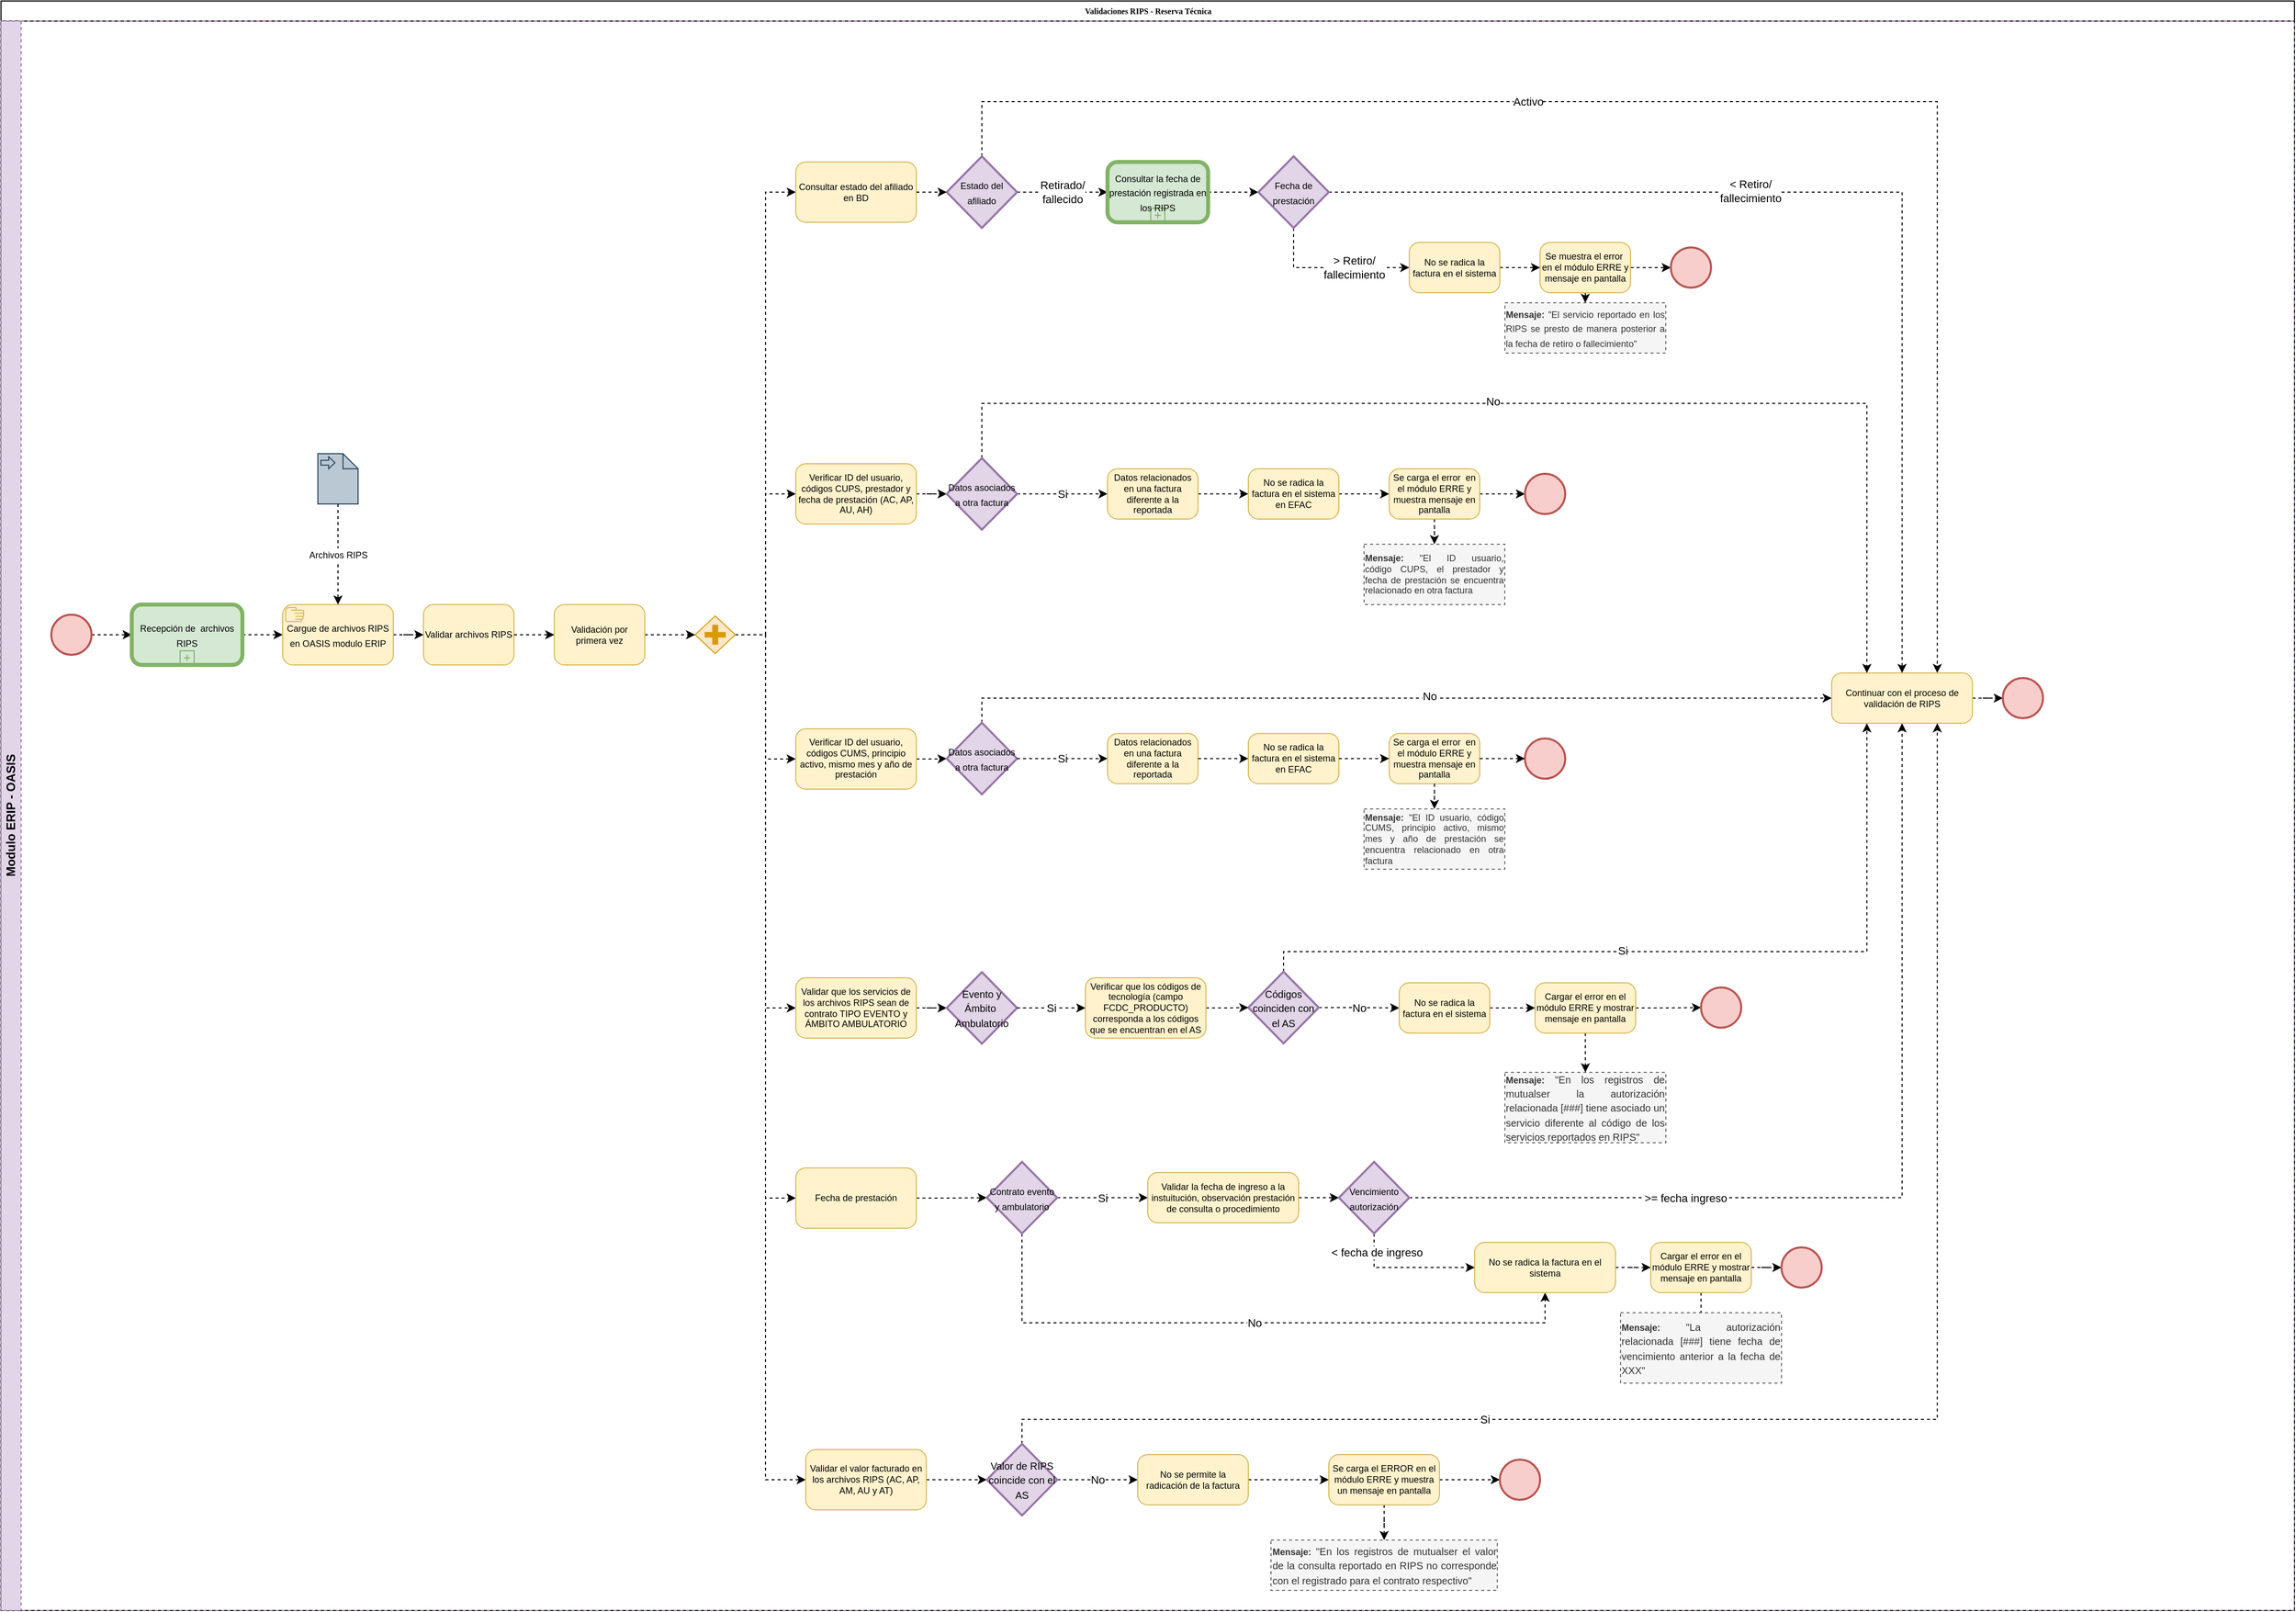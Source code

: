 <mxfile version="21.2.1" type="github">
  <diagram name="Page-1" id="c7488fd3-1785-93aa-aadb-54a6760d102a">
    <mxGraphModel dx="1434" dy="764" grid="1" gridSize="10" guides="1" tooltips="1" connect="1" arrows="1" fold="1" page="1" pageScale="1" pageWidth="2336" pageHeight="1654" background="none" math="0" shadow="0">
      <root>
        <mxCell id="0" />
        <mxCell id="1" parent="0" />
        <mxCell id="2b4e8129b02d487f-1" value="Validaciones RIPS - Reserva Técnica" style="swimlane;html=1;childLayout=stackLayout;horizontal=1;startSize=20;horizontalStack=0;rounded=0;shadow=0;labelBackgroundColor=none;strokeWidth=1;fontFamily=Verdana;fontSize=8;align=center;" parent="1" vertex="1">
          <mxGeometry x="30" y="40" width="2280" height="1600" as="geometry" />
        </mxCell>
        <mxCell id="2b4e8129b02d487f-2" value="Modulo ERIP - OASIS" style="swimlane;html=1;startSize=20;horizontal=0;dashed=1;fillColor=#e1d5e7;strokeColor=#9673a6;" parent="2b4e8129b02d487f-1" vertex="1">
          <mxGeometry y="20" width="2280" height="1580" as="geometry" />
        </mxCell>
        <mxCell id="vUZzg_QwLZEA6atEJ-6O-3" style="edgeStyle=orthogonalEdgeStyle;rounded=0;orthogonalLoop=1;jettySize=auto;html=1;dashed=1;entryX=0;entryY=0.5;entryDx=0;entryDy=0;entryPerimeter=0;" parent="2b4e8129b02d487f-2" source="vUZzg_QwLZEA6atEJ-6O-2" target="q4aeZ8HjHM6SwuqYir7_-1" edge="1">
          <mxGeometry relative="1" as="geometry">
            <mxPoint x="140" y="610" as="targetPoint" />
          </mxGeometry>
        </mxCell>
        <mxCell id="vUZzg_QwLZEA6atEJ-6O-2" value="" style="strokeWidth=2;html=1;shape=mxgraph.flowchart.start_2;whiteSpace=wrap;fillColor=#f8cecc;strokeColor=#b85450;" parent="2b4e8129b02d487f-2" vertex="1">
          <mxGeometry x="50" y="590" width="40" height="40" as="geometry" />
        </mxCell>
        <mxCell id="q4aeZ8HjHM6SwuqYir7_-8" style="edgeStyle=orthogonalEdgeStyle;rounded=0;orthogonalLoop=1;jettySize=auto;html=1;dashed=1;" parent="2b4e8129b02d487f-2" source="q4aeZ8HjHM6SwuqYir7_-1" target="q4aeZ8HjHM6SwuqYir7_-11" edge="1">
          <mxGeometry relative="1" as="geometry">
            <mxPoint x="280" y="610" as="targetPoint" />
          </mxGeometry>
        </mxCell>
        <UserObject label="&lt;font style=&quot;font-size: 9px;&quot;&gt;Recepción de&amp;nbsp; archivos RIPS&lt;/font&gt;" link="https://app.diagrams.net/#Hkevinjporto%2FDiagramas-de-procesos%2Fmain%2FDiagrama_recepci%C3%B3n_RIPS" id="q4aeZ8HjHM6SwuqYir7_-1">
          <mxCell style="points=[[0.25,0,0],[0.5,0,0],[0.75,0,0],[1,0.25,0],[1,0.5,0],[1,0.75,0],[0.75,1,0],[0.5,1,0],[0.25,1,0],[0,0.75,0],[0,0.5,0],[0,0.25,0]];shape=mxgraph.bpmn.task;whiteSpace=wrap;rectStyle=rounded;size=10;html=1;bpmnShapeType=call;isLoopSub=1;fillColor=#d5e8d4;strokeColor=#82b366;" parent="2b4e8129b02d487f-2" vertex="1">
            <mxGeometry x="130" y="580" width="110" height="60" as="geometry" />
          </mxCell>
        </UserObject>
        <mxCell id="q4aeZ8HjHM6SwuqYir7_-10" value="Validar archivos RIPS" style="points=[[0.25,0,0],[0.5,0,0],[0.75,0,0],[1,0.25,0],[1,0.5,0],[1,0.75,0],[0.75,1,0],[0.5,1,0],[0.25,1,0],[0,0.75,0],[0,0.5,0],[0,0.25,0]];shape=mxgraph.bpmn.task;whiteSpace=wrap;rectStyle=rounded;size=10;html=1;taskMarker=abstract;fontSize=9;fillColor=#fff2cc;strokeColor=#d6b656;" parent="2b4e8129b02d487f-2" vertex="1">
          <mxGeometry x="420" y="580" width="90" height="60" as="geometry" />
        </mxCell>
        <mxCell id="q4aeZ8HjHM6SwuqYir7_-14" style="edgeStyle=orthogonalEdgeStyle;rounded=0;orthogonalLoop=1;jettySize=auto;html=1;entryX=0;entryY=0.5;entryDx=0;entryDy=0;entryPerimeter=0;dashed=1;" parent="2b4e8129b02d487f-2" source="q4aeZ8HjHM6SwuqYir7_-11" target="q4aeZ8HjHM6SwuqYir7_-10" edge="1">
          <mxGeometry relative="1" as="geometry" />
        </mxCell>
        <mxCell id="q4aeZ8HjHM6SwuqYir7_-11" value="&lt;font style=&quot;font-size: 9px;&quot;&gt;Cargue de archivos RIPS en OASIS modulo ERIP&lt;/font&gt;" style="points=[[0.25,0,0],[0.5,0,0],[0.75,0,0],[1,0.25,0],[1,0.5,0],[1,0.75,0],[0.75,1,0],[0.5,1,0],[0.25,1,0],[0,0.75,0],[0,0.5,0],[0,0.25,0]];shape=mxgraph.bpmn.task;whiteSpace=wrap;rectStyle=rounded;size=10;html=1;container=1;expand=0;collapsible=0;taskMarker=manual;fillColor=#fff2cc;strokeColor=#d6b656;" parent="2b4e8129b02d487f-2" vertex="1">
          <mxGeometry x="280" y="580" width="110" height="60" as="geometry" />
        </mxCell>
        <mxCell id="q4aeZ8HjHM6SwuqYir7_-13" value="&lt;font style=&quot;font-size: 9px;&quot;&gt;Archivos RIPS&lt;/font&gt;" style="edgeStyle=orthogonalEdgeStyle;rounded=0;orthogonalLoop=1;jettySize=auto;html=1;dashed=1;" parent="2b4e8129b02d487f-2" source="q4aeZ8HjHM6SwuqYir7_-12" target="q4aeZ8HjHM6SwuqYir7_-11" edge="1">
          <mxGeometry relative="1" as="geometry" />
        </mxCell>
        <mxCell id="q4aeZ8HjHM6SwuqYir7_-12" value="" style="shape=mxgraph.bpmn.data;labelPosition=center;verticalLabelPosition=bottom;align=center;verticalAlign=top;whiteSpace=wrap;size=15;html=1;bpmnTransferType=input;fontSize=9;fillColor=#bac8d3;strokeColor=#23445d;" parent="2b4e8129b02d487f-2" vertex="1">
          <mxGeometry x="315" y="430" width="40" height="50" as="geometry" />
        </mxCell>
        <mxCell id="q4aeZ8HjHM6SwuqYir7_-17" style="edgeStyle=orthogonalEdgeStyle;rounded=0;orthogonalLoop=1;jettySize=auto;html=1;dashed=1;entryX=0;entryY=0.5;entryDx=0;entryDy=0;entryPerimeter=0;exitX=1;exitY=0.5;exitDx=0;exitDy=0;exitPerimeter=0;" parent="2b4e8129b02d487f-2" source="q4aeZ8HjHM6SwuqYir7_-16" target="q4aeZ8HjHM6SwuqYir7_-18" edge="1">
          <mxGeometry relative="1" as="geometry">
            <mxPoint x="820.11" y="300" as="targetPoint" />
            <mxPoint x="750.003" y="300.1" as="sourcePoint" />
          </mxGeometry>
        </mxCell>
        <mxCell id="q4aeZ8HjHM6SwuqYir7_-37" style="edgeStyle=orthogonalEdgeStyle;rounded=0;orthogonalLoop=1;jettySize=auto;html=1;entryX=0;entryY=0.5;entryDx=0;entryDy=0;entryPerimeter=0;dashed=1;exitX=1;exitY=0.5;exitDx=0;exitDy=0;exitPerimeter=0;" parent="2b4e8129b02d487f-2" source="q4aeZ8HjHM6SwuqYir7_-16" target="q4aeZ8HjHM6SwuqYir7_-36" edge="1">
          <mxGeometry relative="1" as="geometry">
            <mxPoint x="750.003" y="300.1" as="sourcePoint" />
          </mxGeometry>
        </mxCell>
        <mxCell id="q4aeZ8HjHM6SwuqYir7_-39" style="edgeStyle=orthogonalEdgeStyle;rounded=0;orthogonalLoop=1;jettySize=auto;html=1;entryX=0;entryY=0.5;entryDx=0;entryDy=0;entryPerimeter=0;dashed=1;exitX=1;exitY=0.5;exitDx=0;exitDy=0;exitPerimeter=0;" parent="2b4e8129b02d487f-2" source="q4aeZ8HjHM6SwuqYir7_-16" target="q4aeZ8HjHM6SwuqYir7_-38" edge="1">
          <mxGeometry relative="1" as="geometry">
            <mxPoint x="750.003" y="300.1" as="sourcePoint" />
            <Array as="points">
              <mxPoint x="760" y="610" />
              <mxPoint x="760" y="1170" />
            </Array>
          </mxGeometry>
        </mxCell>
        <mxCell id="q4aeZ8HjHM6SwuqYir7_-41" style="edgeStyle=orthogonalEdgeStyle;rounded=0;orthogonalLoop=1;jettySize=auto;html=1;entryX=0;entryY=0.5;entryDx=0;entryDy=0;entryPerimeter=0;dashed=1;exitX=1;exitY=0.5;exitDx=0;exitDy=0;exitPerimeter=0;" parent="2b4e8129b02d487f-2" source="q4aeZ8HjHM6SwuqYir7_-16" target="q4aeZ8HjHM6SwuqYir7_-40" edge="1">
          <mxGeometry relative="1" as="geometry">
            <mxPoint x="750.003" y="300.1" as="sourcePoint" />
          </mxGeometry>
        </mxCell>
        <mxCell id="0h3Z5OLf3pgDf_X1rs7T-4" style="edgeStyle=orthogonalEdgeStyle;rounded=0;orthogonalLoop=1;jettySize=auto;html=1;entryX=0;entryY=0.5;entryDx=0;entryDy=0;entryPerimeter=0;dashed=1;" parent="2b4e8129b02d487f-2" source="q4aeZ8HjHM6SwuqYir7_-16" target="0h3Z5OLf3pgDf_X1rs7T-3" edge="1">
          <mxGeometry relative="1" as="geometry">
            <Array as="points">
              <mxPoint x="760" y="610" />
              <mxPoint x="760" y="1450" />
            </Array>
          </mxGeometry>
        </mxCell>
        <mxCell id="FH4czwfDK9NghrXHaHDE-2" style="edgeStyle=orthogonalEdgeStyle;rounded=0;orthogonalLoop=1;jettySize=auto;html=1;entryX=0;entryY=0.5;entryDx=0;entryDy=0;entryPerimeter=0;dashed=1;" edge="1" parent="2b4e8129b02d487f-2" source="q4aeZ8HjHM6SwuqYir7_-16" target="FH4czwfDK9NghrXHaHDE-1">
          <mxGeometry relative="1" as="geometry" />
        </mxCell>
        <mxCell id="q4aeZ8HjHM6SwuqYir7_-16" value="" style="points=[[0.25,0.25,0],[0.5,0,0],[0.75,0.25,0],[1,0.5,0],[0.75,0.75,0],[0.5,1,0],[0.25,0.75,0],[0,0.5,0]];shape=mxgraph.bpmn.gateway2;html=1;verticalLabelPosition=bottom;labelBackgroundColor=#ffffff;verticalAlign=top;align=center;perimeter=rhombusPerimeter;outlineConnect=0;outline=none;symbol=none;gwType=parallel;fillColor=#ffe6cc;strokeColor=#d79b00;" parent="2b4e8129b02d487f-2" vertex="1">
          <mxGeometry x="690" y="591.25" width="40" height="37.5" as="geometry" />
        </mxCell>
        <mxCell id="q4aeZ8HjHM6SwuqYir7_-15" style="edgeStyle=orthogonalEdgeStyle;rounded=0;orthogonalLoop=1;jettySize=auto;html=1;dashed=1;entryX=0;entryY=0.5;entryDx=0;entryDy=0;entryPerimeter=0;" parent="2b4e8129b02d487f-2" source="q4aeZ8HjHM6SwuqYir7_-10" target="q4aeZ8HjHM6SwuqYir7_-64" edge="1">
          <mxGeometry relative="1" as="geometry">
            <mxPoint x="560" y="610" as="targetPoint" />
            <Array as="points" />
          </mxGeometry>
        </mxCell>
        <mxCell id="q4aeZ8HjHM6SwuqYir7_-67" style="edgeStyle=orthogonalEdgeStyle;rounded=0;orthogonalLoop=1;jettySize=auto;html=1;dashed=1;entryX=0;entryY=0.5;entryDx=0;entryDy=0;entryPerimeter=0;" parent="2b4e8129b02d487f-2" source="q4aeZ8HjHM6SwuqYir7_-18" target="q4aeZ8HjHM6SwuqYir7_-69" edge="1">
          <mxGeometry relative="1" as="geometry">
            <mxPoint x="940" y="440" as="targetPoint" />
            <Array as="points" />
          </mxGeometry>
        </mxCell>
        <mxCell id="q4aeZ8HjHM6SwuqYir7_-18" value="Verificar ID del usuario, códigos CUPS, prestador y fecha de prestación (AC, AP, AU, AH)" style="points=[[0.25,0,0],[0.5,0,0],[0.75,0,0],[1,0.25,0],[1,0.5,0],[1,0.75,0],[0.75,1,0],[0.5,1,0],[0.25,1,0],[0,0.75,0],[0,0.5,0],[0,0.25,0]];shape=mxgraph.bpmn.task;whiteSpace=wrap;rectStyle=rounded;size=10;html=1;taskMarker=abstract;fontSize=9;fillColor=#fff2cc;strokeColor=#d6b656;" parent="2b4e8129b02d487f-2" vertex="1">
          <mxGeometry x="790.11" y="440" width="119.89" height="60" as="geometry" />
        </mxCell>
        <mxCell id="q4aeZ8HjHM6SwuqYir7_-36" value="Consultar estado del afiliado en BD" style="points=[[0.25,0,0],[0.5,0,0],[0.75,0,0],[1,0.25,0],[1,0.5,0],[1,0.75,0],[0.75,1,0],[0.5,1,0],[0.25,1,0],[0,0.75,0],[0,0.5,0],[0,0.25,0]];shape=mxgraph.bpmn.task;whiteSpace=wrap;rectStyle=rounded;size=10;html=1;taskMarker=abstract;fontSize=9;fillColor=#fff2cc;strokeColor=#d6b656;" parent="2b4e8129b02d487f-2" vertex="1">
          <mxGeometry x="790.11" y="140" width="119.89" height="60" as="geometry" />
        </mxCell>
        <mxCell id="96rb111MpXqOaE1i3Asx-75" style="edgeStyle=orthogonalEdgeStyle;rounded=0;orthogonalLoop=1;jettySize=auto;html=1;entryX=0;entryY=0.5;entryDx=0;entryDy=0;entryPerimeter=0;dashed=1;" parent="2b4e8129b02d487f-2" source="q4aeZ8HjHM6SwuqYir7_-38" target="96rb111MpXqOaE1i3Asx-74" edge="1">
          <mxGeometry relative="1" as="geometry" />
        </mxCell>
        <mxCell id="q4aeZ8HjHM6SwuqYir7_-38" value="Fecha de prestación" style="points=[[0.25,0,0],[0.5,0,0],[0.75,0,0],[1,0.25,0],[1,0.5,0],[1,0.75,0],[0.75,1,0],[0.5,1,0],[0.25,1,0],[0,0.75,0],[0,0.5,0],[0,0.25,0]];shape=mxgraph.bpmn.task;whiteSpace=wrap;rectStyle=rounded;size=10;html=1;taskMarker=abstract;fontSize=9;fillColor=#fff2cc;strokeColor=#d6b656;" parent="2b4e8129b02d487f-2" vertex="1">
          <mxGeometry x="790.11" y="1140" width="119.89" height="60" as="geometry" />
        </mxCell>
        <mxCell id="q4aeZ8HjHM6SwuqYir7_-98" style="edgeStyle=orthogonalEdgeStyle;rounded=0;orthogonalLoop=1;jettySize=auto;html=1;entryX=0;entryY=0.5;entryDx=0;entryDy=0;entryPerimeter=0;dashed=1;" parent="2b4e8129b02d487f-2" source="q4aeZ8HjHM6SwuqYir7_-40" target="q4aeZ8HjHM6SwuqYir7_-95" edge="1">
          <mxGeometry relative="1" as="geometry" />
        </mxCell>
        <mxCell id="q4aeZ8HjHM6SwuqYir7_-40" value="Validar que los servicios de los archivos RIPS sean de contrato TIPO EVENTO y ÁMBITO AMBULATORIO" style="points=[[0.25,0,0],[0.5,0,0],[0.75,0,0],[1,0.25,0],[1,0.5,0],[1,0.75,0],[0.75,1,0],[0.5,1,0],[0.25,1,0],[0,0.75,0],[0,0.5,0],[0,0.25,0]];shape=mxgraph.bpmn.task;whiteSpace=wrap;rectStyle=rounded;size=10;html=1;taskMarker=abstract;fontSize=9;fillColor=#fff2cc;strokeColor=#d6b656;" parent="2b4e8129b02d487f-2" vertex="1">
          <mxGeometry x="790.11" y="951" width="119.89" height="60" as="geometry" />
        </mxCell>
        <mxCell id="q4aeZ8HjHM6SwuqYir7_-44" value="Retirado/&lt;br&gt;fallecido" style="edgeStyle=orthogonalEdgeStyle;rounded=0;orthogonalLoop=1;jettySize=auto;html=1;entryX=0;entryY=0.5;entryDx=0;entryDy=0;entryPerimeter=0;dashed=1;" parent="2b4e8129b02d487f-2" source="q4aeZ8HjHM6SwuqYir7_-43" target="96rb111MpXqOaE1i3Asx-1" edge="1">
          <mxGeometry relative="1" as="geometry">
            <mxPoint x="1100" y="170" as="targetPoint" />
          </mxGeometry>
        </mxCell>
        <mxCell id="q4aeZ8HjHM6SwuqYir7_-45" value="Activo" style="edgeStyle=orthogonalEdgeStyle;rounded=0;orthogonalLoop=1;jettySize=auto;html=1;dashed=1;entryX=0.75;entryY=0;entryDx=0;entryDy=0;entryPerimeter=0;" parent="2b4e8129b02d487f-2" source="q4aeZ8HjHM6SwuqYir7_-43" target="q4aeZ8HjHM6SwuqYir7_-47" edge="1">
          <mxGeometry x="-0.24" relative="1" as="geometry">
            <mxPoint x="1790" y="75" as="targetPoint" />
            <Array as="points">
              <mxPoint x="975" y="80" />
              <mxPoint x="1925" y="80" />
            </Array>
            <mxPoint as="offset" />
          </mxGeometry>
        </mxCell>
        <mxCell id="q4aeZ8HjHM6SwuqYir7_-43" value="&lt;font style=&quot;font-size: 9px;&quot;&gt;Estado del afiliado&lt;/font&gt;" style="strokeWidth=2;html=1;shape=mxgraph.flowchart.decision;whiteSpace=wrap;fillColor=#e1d5e7;strokeColor=#9673a6;" parent="2b4e8129b02d487f-2" vertex="1">
          <mxGeometry x="940.11" y="134.38" width="70" height="71.25" as="geometry" />
        </mxCell>
        <mxCell id="q4aeZ8HjHM6SwuqYir7_-42" style="edgeStyle=orthogonalEdgeStyle;rounded=0;orthogonalLoop=1;jettySize=auto;html=1;dashed=1;" parent="2b4e8129b02d487f-2" source="q4aeZ8HjHM6SwuqYir7_-36" target="q4aeZ8HjHM6SwuqYir7_-43" edge="1">
          <mxGeometry relative="1" as="geometry">
            <mxPoint x="940.11" y="170" as="targetPoint" />
          </mxGeometry>
        </mxCell>
        <mxCell id="q4aeZ8HjHM6SwuqYir7_-51" style="edgeStyle=orthogonalEdgeStyle;rounded=0;orthogonalLoop=1;jettySize=auto;html=1;dashed=1;entryX=0;entryY=0.5;entryDx=0;entryDy=0;entryPerimeter=0;exitX=1;exitY=0.5;exitDx=0;exitDy=0;exitPerimeter=0;" parent="2b4e8129b02d487f-2" source="96rb111MpXqOaE1i3Asx-1" target="q4aeZ8HjHM6SwuqYir7_-52" edge="1">
          <mxGeometry relative="1" as="geometry">
            <mxPoint x="1300.11" y="170.01" as="targetPoint" />
            <mxPoint x="1190" y="170.005" as="sourcePoint" />
          </mxGeometry>
        </mxCell>
        <mxCell id="q4aeZ8HjHM6SwuqYir7_-75" style="edgeStyle=orthogonalEdgeStyle;rounded=0;orthogonalLoop=1;jettySize=auto;html=1;dashed=1;entryX=0;entryY=0.5;entryDx=0;entryDy=0;entryPerimeter=0;" parent="2b4e8129b02d487f-2" source="q4aeZ8HjHM6SwuqYir7_-47" target="q4aeZ8HjHM6SwuqYir7_-76" edge="1">
          <mxGeometry relative="1" as="geometry">
            <mxPoint x="2180" y="659" as="targetPoint" />
          </mxGeometry>
        </mxCell>
        <mxCell id="q4aeZ8HjHM6SwuqYir7_-47" value="Continuar con el proceso de validación de RIPS" style="points=[[0.25,0,0],[0.5,0,0],[0.75,0,0],[1,0.25,0],[1,0.5,0],[1,0.75,0],[0.75,1,0],[0.5,1,0],[0.25,1,0],[0,0.75,0],[0,0.5,0],[0,0.25,0]];shape=mxgraph.bpmn.task;whiteSpace=wrap;rectStyle=rounded;size=10;html=1;taskMarker=abstract;fontSize=9;fillColor=#fff2cc;strokeColor=#d6b656;" parent="2b4e8129b02d487f-2" vertex="1">
          <mxGeometry x="1819.89" y="648" width="140" height="50" as="geometry" />
        </mxCell>
        <mxCell id="q4aeZ8HjHM6SwuqYir7_-53" style="edgeStyle=orthogonalEdgeStyle;rounded=0;orthogonalLoop=1;jettySize=auto;html=1;dashed=1;" parent="2b4e8129b02d487f-2" source="q4aeZ8HjHM6SwuqYir7_-52" target="q4aeZ8HjHM6SwuqYir7_-47" edge="1">
          <mxGeometry relative="1" as="geometry">
            <mxPoint x="2050" y="170" as="targetPoint" />
          </mxGeometry>
        </mxCell>
        <mxCell id="q4aeZ8HjHM6SwuqYir7_-55" value="&amp;lt; Retiro/&lt;br&gt;fallecimiento" style="edgeLabel;html=1;align=center;verticalAlign=middle;resizable=0;points=[];" parent="q4aeZ8HjHM6SwuqYir7_-53" vertex="1" connectable="0">
          <mxGeometry x="-0.201" y="1" relative="1" as="geometry">
            <mxPoint as="offset" />
          </mxGeometry>
        </mxCell>
        <mxCell id="q4aeZ8HjHM6SwuqYir7_-56" style="edgeStyle=orthogonalEdgeStyle;rounded=0;orthogonalLoop=1;jettySize=auto;html=1;dashed=1;entryX=0;entryY=0.5;entryDx=0;entryDy=0;entryPerimeter=0;exitX=0.5;exitY=1;exitDx=0;exitDy=0;exitPerimeter=0;" parent="2b4e8129b02d487f-2" source="q4aeZ8HjHM6SwuqYir7_-52" target="q4aeZ8HjHM6SwuqYir7_-57" edge="1">
          <mxGeometry relative="1" as="geometry">
            <mxPoint x="1560.11" y="300" as="targetPoint" />
            <Array as="points">
              <mxPoint x="1285" y="245" />
            </Array>
          </mxGeometry>
        </mxCell>
        <mxCell id="q4aeZ8HjHM6SwuqYir7_-63" value="&amp;gt; Retiro/&lt;br&gt;fallecimiento" style="edgeLabel;html=1;align=center;verticalAlign=middle;resizable=0;points=[];" parent="q4aeZ8HjHM6SwuqYir7_-56" vertex="1" connectable="0">
          <mxGeometry x="-0.375" y="-4" relative="1" as="geometry">
            <mxPoint x="51" y="-4" as="offset" />
          </mxGeometry>
        </mxCell>
        <mxCell id="q4aeZ8HjHM6SwuqYir7_-52" value="&lt;font style=&quot;font-size: 9px;&quot;&gt;Fecha de prestación&lt;/font&gt;" style="strokeWidth=2;html=1;shape=mxgraph.flowchart.decision;whiteSpace=wrap;fillColor=#e1d5e7;strokeColor=#9673a6;" parent="2b4e8129b02d487f-2" vertex="1">
          <mxGeometry x="1250" y="134.38" width="70" height="71.25" as="geometry" />
        </mxCell>
        <mxCell id="q4aeZ8HjHM6SwuqYir7_-58" style="edgeStyle=orthogonalEdgeStyle;rounded=0;orthogonalLoop=1;jettySize=auto;html=1;dashed=1;entryX=0;entryY=0.5;entryDx=0;entryDy=0;entryPerimeter=0;" parent="2b4e8129b02d487f-2" source="q4aeZ8HjHM6SwuqYir7_-57" target="q4aeZ8HjHM6SwuqYir7_-59" edge="1">
          <mxGeometry relative="1" as="geometry">
            <mxPoint x="1660.11" y="245" as="targetPoint" />
          </mxGeometry>
        </mxCell>
        <mxCell id="q4aeZ8HjHM6SwuqYir7_-57" value="No se radica la factura en el sistema" style="points=[[0.25,0,0],[0.5,0,0],[0.75,0,0],[1,0.25,0],[1,0.5,0],[1,0.75,0],[0.75,1,0],[0.5,1,0],[0.25,1,0],[0,0.75,0],[0,0.5,0],[0,0.25,0]];shape=mxgraph.bpmn.task;whiteSpace=wrap;rectStyle=rounded;size=10;html=1;taskMarker=abstract;fontSize=9;fillColor=#fff2cc;strokeColor=#d6b656;" parent="2b4e8129b02d487f-2" vertex="1">
          <mxGeometry x="1400" y="220" width="90" height="50" as="geometry" />
        </mxCell>
        <mxCell id="q4aeZ8HjHM6SwuqYir7_-61" style="edgeStyle=orthogonalEdgeStyle;rounded=0;orthogonalLoop=1;jettySize=auto;html=1;dashed=1;entryX=0.5;entryY=0;entryDx=0;entryDy=0;" parent="2b4e8129b02d487f-2" source="q4aeZ8HjHM6SwuqYir7_-59" target="q4aeZ8HjHM6SwuqYir7_-62" edge="1">
          <mxGeometry relative="1" as="geometry">
            <mxPoint x="1800.11" y="245" as="targetPoint" />
          </mxGeometry>
        </mxCell>
        <mxCell id="96rb111MpXqOaE1i3Asx-187" style="edgeStyle=orthogonalEdgeStyle;rounded=0;orthogonalLoop=1;jettySize=auto;html=1;entryX=0;entryY=0.5;entryDx=0;entryDy=0;entryPerimeter=0;dashed=1;" parent="2b4e8129b02d487f-2" source="q4aeZ8HjHM6SwuqYir7_-59" target="96rb111MpXqOaE1i3Asx-188" edge="1">
          <mxGeometry relative="1" as="geometry">
            <mxPoint x="1670" y="245" as="targetPoint" />
          </mxGeometry>
        </mxCell>
        <mxCell id="q4aeZ8HjHM6SwuqYir7_-59" value="Se muestra el error&amp;nbsp; en el módulo ERRE y mensaje en pantalla" style="points=[[0.25,0,0],[0.5,0,0],[0.75,0,0],[1,0.25,0],[1,0.5,0],[1,0.75,0],[0.75,1,0],[0.5,1,0],[0.25,1,0],[0,0.75,0],[0,0.5,0],[0,0.25,0]];shape=mxgraph.bpmn.task;whiteSpace=wrap;rectStyle=rounded;size=10;html=1;taskMarker=abstract;fontSize=9;fillColor=#fff2cc;strokeColor=#d6b656;" parent="2b4e8129b02d487f-2" vertex="1">
          <mxGeometry x="1530" y="220" width="90" height="50" as="geometry" />
        </mxCell>
        <mxCell id="q4aeZ8HjHM6SwuqYir7_-62" value="&lt;div style=&quot;text-align: justify;&quot;&gt;&lt;b style=&quot;font-size: 9px; background-color: initial;&quot;&gt;Mensaje:&lt;/b&gt;&lt;span style=&quot;font-size: 9px; background-color: initial;&quot;&gt; &quot;El servicio reportado en los RIPS se presto de manera posterior a la fecha de retiro o fallecimiento&quot;&lt;/span&gt;&lt;/div&gt;" style="text;html=1;strokeColor=#666666;fillColor=#f5f5f5;align=center;verticalAlign=middle;whiteSpace=wrap;rounded=0;dashed=1;fontColor=#333333;" parent="2b4e8129b02d487f-2" vertex="1">
          <mxGeometry x="1495.05" y="280" width="159.89" height="50" as="geometry" />
        </mxCell>
        <mxCell id="q4aeZ8HjHM6SwuqYir7_-66" style="edgeStyle=orthogonalEdgeStyle;rounded=0;orthogonalLoop=1;jettySize=auto;html=1;entryX=0;entryY=0.5;entryDx=0;entryDy=0;entryPerimeter=0;dashed=1;" parent="2b4e8129b02d487f-2" source="q4aeZ8HjHM6SwuqYir7_-64" target="q4aeZ8HjHM6SwuqYir7_-16" edge="1">
          <mxGeometry relative="1" as="geometry" />
        </mxCell>
        <mxCell id="q4aeZ8HjHM6SwuqYir7_-64" value="Validación por primera vez" style="points=[[0.25,0,0],[0.5,0,0],[0.75,0,0],[1,0.25,0],[1,0.5,0],[1,0.75,0],[0.75,1,0],[0.5,1,0],[0.25,1,0],[0,0.75,0],[0,0.5,0],[0,0.25,0]];shape=mxgraph.bpmn.task;whiteSpace=wrap;rectStyle=rounded;size=10;html=1;taskMarker=abstract;fontSize=9;fillColor=#fff2cc;strokeColor=#d6b656;" parent="2b4e8129b02d487f-2" vertex="1">
          <mxGeometry x="550" y="580" width="90" height="60" as="geometry" />
        </mxCell>
        <mxCell id="q4aeZ8HjHM6SwuqYir7_-70" style="edgeStyle=orthogonalEdgeStyle;rounded=0;orthogonalLoop=1;jettySize=auto;html=1;entryX=0.25;entryY=0;entryDx=0;entryDy=0;entryPerimeter=0;dashed=1;" parent="2b4e8129b02d487f-2" source="q4aeZ8HjHM6SwuqYir7_-69" target="q4aeZ8HjHM6SwuqYir7_-47" edge="1">
          <mxGeometry relative="1" as="geometry">
            <mxPoint x="1115.16" y="340" as="targetPoint" />
            <Array as="points">
              <mxPoint x="975" y="380" />
              <mxPoint x="1855" y="380" />
            </Array>
          </mxGeometry>
        </mxCell>
        <mxCell id="q4aeZ8HjHM6SwuqYir7_-78" value="No" style="edgeLabel;html=1;align=center;verticalAlign=middle;resizable=0;points=[];" parent="q4aeZ8HjHM6SwuqYir7_-70" vertex="1" connectable="0">
          <mxGeometry x="-0.065" y="2" relative="1" as="geometry">
            <mxPoint as="offset" />
          </mxGeometry>
        </mxCell>
        <mxCell id="q4aeZ8HjHM6SwuqYir7_-79" value="Si" style="edgeStyle=orthogonalEdgeStyle;rounded=0;orthogonalLoop=1;jettySize=auto;html=1;dashed=1;entryX=0;entryY=0.5;entryDx=0;entryDy=0;entryPerimeter=0;" parent="2b4e8129b02d487f-2" source="q4aeZ8HjHM6SwuqYir7_-69" target="q4aeZ8HjHM6SwuqYir7_-80" edge="1">
          <mxGeometry relative="1" as="geometry">
            <mxPoint x="1100" y="469.995" as="targetPoint" />
          </mxGeometry>
        </mxCell>
        <mxCell id="q4aeZ8HjHM6SwuqYir7_-69" value="&lt;font style=&quot;font-size: 9px;&quot;&gt;Datos asociados a otra factura&lt;/font&gt;" style="strokeWidth=2;html=1;shape=mxgraph.flowchart.decision;whiteSpace=wrap;fillColor=#e1d5e7;strokeColor=#9673a6;" parent="2b4e8129b02d487f-2" vertex="1">
          <mxGeometry x="940.11" y="434.37" width="70" height="71.25" as="geometry" />
        </mxCell>
        <mxCell id="q4aeZ8HjHM6SwuqYir7_-76" value="" style="strokeWidth=2;html=1;shape=mxgraph.flowchart.start_2;whiteSpace=wrap;fillColor=#f8cecc;strokeColor=#b85450;" parent="2b4e8129b02d487f-2" vertex="1">
          <mxGeometry x="1990" y="653" width="40" height="40" as="geometry" />
        </mxCell>
        <mxCell id="q4aeZ8HjHM6SwuqYir7_-81" style="edgeStyle=orthogonalEdgeStyle;rounded=0;orthogonalLoop=1;jettySize=auto;html=1;dashed=1;entryX=0;entryY=0.5;entryDx=0;entryDy=0;entryPerimeter=0;" parent="2b4e8129b02d487f-2" source="q4aeZ8HjHM6SwuqYir7_-80" target="q4aeZ8HjHM6SwuqYir7_-82" edge="1">
          <mxGeometry relative="1" as="geometry">
            <mxPoint x="1250" y="469.99" as="targetPoint" />
          </mxGeometry>
        </mxCell>
        <mxCell id="q4aeZ8HjHM6SwuqYir7_-80" value="Datos relacionados en una factura diferente a la reportada" style="points=[[0.25,0,0],[0.5,0,0],[0.75,0,0],[1,0.25,0],[1,0.5,0],[1,0.75,0],[0.75,1,0],[0.5,1,0],[0.25,1,0],[0,0.75,0],[0,0.5,0],[0,0.25,0]];shape=mxgraph.bpmn.task;whiteSpace=wrap;rectStyle=rounded;size=10;html=1;taskMarker=abstract;fontSize=9;fillColor=#fff2cc;strokeColor=#d6b656;" parent="2b4e8129b02d487f-2" vertex="1">
          <mxGeometry x="1100" y="444.99" width="90" height="50" as="geometry" />
        </mxCell>
        <mxCell id="q4aeZ8HjHM6SwuqYir7_-84" style="edgeStyle=orthogonalEdgeStyle;rounded=0;orthogonalLoop=1;jettySize=auto;html=1;entryX=0;entryY=0.5;entryDx=0;entryDy=0;entryPerimeter=0;dashed=1;" parent="2b4e8129b02d487f-2" source="q4aeZ8HjHM6SwuqYir7_-82" target="q4aeZ8HjHM6SwuqYir7_-83" edge="1">
          <mxGeometry relative="1" as="geometry" />
        </mxCell>
        <mxCell id="q4aeZ8HjHM6SwuqYir7_-82" value="No se radica la factura en el sistema en EFAC" style="points=[[0.25,0,0],[0.5,0,0],[0.75,0,0],[1,0.25,0],[1,0.5,0],[1,0.75,0],[0.75,1,0],[0.5,1,0],[0.25,1,0],[0,0.75,0],[0,0.5,0],[0,0.25,0]];shape=mxgraph.bpmn.task;whiteSpace=wrap;rectStyle=rounded;size=10;html=1;taskMarker=abstract;fontSize=9;fillColor=#fff2cc;strokeColor=#d6b656;" parent="2b4e8129b02d487f-2" vertex="1">
          <mxGeometry x="1240" y="444.99" width="90" height="50" as="geometry" />
        </mxCell>
        <mxCell id="q4aeZ8HjHM6SwuqYir7_-86" style="edgeStyle=orthogonalEdgeStyle;rounded=0;orthogonalLoop=1;jettySize=auto;html=1;dashed=1;" parent="2b4e8129b02d487f-2" source="q4aeZ8HjHM6SwuqYir7_-83" target="q4aeZ8HjHM6SwuqYir7_-85" edge="1">
          <mxGeometry relative="1" as="geometry" />
        </mxCell>
        <mxCell id="96rb111MpXqOaE1i3Asx-185" style="edgeStyle=orthogonalEdgeStyle;rounded=0;orthogonalLoop=1;jettySize=auto;html=1;entryX=0;entryY=0.5;entryDx=0;entryDy=0;entryPerimeter=0;dashed=1;" parent="2b4e8129b02d487f-2" source="q4aeZ8HjHM6SwuqYir7_-83" target="96rb111MpXqOaE1i3Asx-184" edge="1">
          <mxGeometry relative="1" as="geometry" />
        </mxCell>
        <mxCell id="q4aeZ8HjHM6SwuqYir7_-83" value="Se carga el error&amp;nbsp; en el módulo ERRE y muestra mensaje en pantalla" style="points=[[0.25,0,0],[0.5,0,0],[0.75,0,0],[1,0.25,0],[1,0.5,0],[1,0.75,0],[0.75,1,0],[0.5,1,0],[0.25,1,0],[0,0.75,0],[0,0.5,0],[0,0.25,0]];shape=mxgraph.bpmn.task;whiteSpace=wrap;rectStyle=rounded;size=10;html=1;taskMarker=abstract;fontSize=9;fillColor=#fff2cc;strokeColor=#d6b656;" parent="2b4e8129b02d487f-2" vertex="1">
          <mxGeometry x="1380" y="445" width="90" height="50" as="geometry" />
        </mxCell>
        <mxCell id="q4aeZ8HjHM6SwuqYir7_-85" value="&lt;div style=&quot;text-align: justify; font-size: 9px;&quot;&gt;&lt;b style=&quot;background-color: initial;&quot;&gt;Mensaje:&lt;/b&gt;&lt;span style=&quot;background-color: initial;&quot;&gt;&lt;font style=&quot;font-size: 9px;&quot;&gt; &quot;El ID usuario, código&amp;nbsp;CUPS, el prestador y fecha de prestación se encuentra relacionado en otra factura&lt;/font&gt;&lt;/span&gt;&lt;/div&gt;" style="text;html=1;align=center;verticalAlign=middle;whiteSpace=wrap;rounded=0;dashed=1;fillColor=#f5f5f5;fontColor=#333333;strokeColor=#666666;" parent="2b4e8129b02d487f-2" vertex="1">
          <mxGeometry x="1355" y="520" width="140" height="60" as="geometry" />
        </mxCell>
        <mxCell id="q4aeZ8HjHM6SwuqYir7_-95" value="&lt;font size=&quot;1&quot;&gt;Evento y Ámbito&amp;nbsp;&lt;br&gt;Ambulatorio&lt;/font&gt;" style="strokeWidth=2;html=1;shape=mxgraph.flowchart.decision;whiteSpace=wrap;fillColor=#e1d5e7;strokeColor=#9673a6;" parent="2b4e8129b02d487f-2" vertex="1">
          <mxGeometry x="940.11" y="945.38" width="70" height="71.25" as="geometry" />
        </mxCell>
        <mxCell id="96rb111MpXqOaE1i3Asx-182" style="edgeStyle=orthogonalEdgeStyle;rounded=0;orthogonalLoop=1;jettySize=auto;html=1;dashed=1;entryX=0;entryY=0.5;entryDx=0;entryDy=0;entryPerimeter=0;" parent="2b4e8129b02d487f-2" source="q4aeZ8HjHM6SwuqYir7_-102" target="96rb111MpXqOaE1i3Asx-183" edge="1">
          <mxGeometry relative="1" as="geometry">
            <mxPoint x="1670" y="1136" as="targetPoint" />
          </mxGeometry>
        </mxCell>
        <mxCell id="FH4czwfDK9NghrXHaHDE-141" style="edgeStyle=orthogonalEdgeStyle;rounded=0;orthogonalLoop=1;jettySize=auto;html=1;dashed=1;" edge="1" parent="2b4e8129b02d487f-2" source="q4aeZ8HjHM6SwuqYir7_-102" target="q4aeZ8HjHM6SwuqYir7_-103">
          <mxGeometry relative="1" as="geometry" />
        </mxCell>
        <mxCell id="q4aeZ8HjHM6SwuqYir7_-102" value="Cargar el error en el módulo ERRE y mostrar mensaje en pantalla" style="points=[[0.25,0,0],[0.5,0,0],[0.75,0,0],[1,0.25,0],[1,0.5,0],[1,0.75,0],[0.75,1,0],[0.5,1,0],[0.25,1,0],[0,0.75,0],[0,0.5,0],[0,0.25,0]];shape=mxgraph.bpmn.task;whiteSpace=wrap;rectStyle=rounded;size=10;html=1;taskMarker=abstract;fontSize=9;fillColor=#fff2cc;strokeColor=#d6b656;" parent="2b4e8129b02d487f-2" vertex="1">
          <mxGeometry x="1525" y="956.01" width="100" height="50" as="geometry" />
        </mxCell>
        <mxCell id="q4aeZ8HjHM6SwuqYir7_-103" value="&lt;div style=&quot;text-align: justify;&quot;&gt;&lt;b style=&quot;font-size: 9px; background-color: initial;&quot;&gt;Mensaje:&lt;/b&gt;&lt;span style=&quot;background-color: initial;&quot;&gt;&lt;font style=&quot;&quot;&gt;&lt;font size=&quot;1&quot;&gt; &quot;En los registros de mutualser la autorización relacionada [###] tiene asociado un servicio diferente al código&amp;nbsp;de los servicios reportados en RIPS&quot;&lt;/font&gt;&lt;/font&gt;&lt;/span&gt;&lt;/div&gt;" style="text;html=1;strokeColor=#666666;fillColor=#f5f5f5;align=center;verticalAlign=middle;whiteSpace=wrap;rounded=0;dashed=1;fontColor=#333333;" parent="2b4e8129b02d487f-2" vertex="1">
          <mxGeometry x="1495.05" y="1045" width="160" height="70" as="geometry" />
        </mxCell>
        <mxCell id="FH4czwfDK9NghrXHaHDE-137" value="No" style="edgeStyle=orthogonalEdgeStyle;rounded=0;orthogonalLoop=1;jettySize=auto;html=1;entryX=0;entryY=0.5;entryDx=0;entryDy=0;entryPerimeter=0;dashed=1;" edge="1" parent="2b4e8129b02d487f-2" source="q4aeZ8HjHM6SwuqYir7_-109" target="q4aeZ8HjHM6SwuqYir7_-112">
          <mxGeometry relative="1" as="geometry">
            <mxPoint x="1387.5" y="980.62" as="targetPoint" />
          </mxGeometry>
        </mxCell>
        <mxCell id="FH4czwfDK9NghrXHaHDE-138" style="edgeStyle=orthogonalEdgeStyle;rounded=0;orthogonalLoop=1;jettySize=auto;html=1;dashed=1;entryX=0.25;entryY=1;entryDx=0;entryDy=0;entryPerimeter=0;" edge="1" parent="2b4e8129b02d487f-2" source="q4aeZ8HjHM6SwuqYir7_-109" target="q4aeZ8HjHM6SwuqYir7_-47">
          <mxGeometry relative="1" as="geometry">
            <mxPoint x="1840" y="698" as="targetPoint" />
            <Array as="points">
              <mxPoint x="1275" y="925" />
              <mxPoint x="1855" y="925" />
            </Array>
          </mxGeometry>
        </mxCell>
        <mxCell id="FH4czwfDK9NghrXHaHDE-139" value="Si" style="edgeLabel;html=1;align=center;verticalAlign=middle;resizable=0;points=[];" vertex="1" connectable="0" parent="FH4czwfDK9NghrXHaHDE-138">
          <mxGeometry x="-0.136" y="1" relative="1" as="geometry">
            <mxPoint as="offset" />
          </mxGeometry>
        </mxCell>
        <mxCell id="q4aeZ8HjHM6SwuqYir7_-109" value="&lt;font size=&quot;1&quot;&gt;Códigos coinciden con el AS&lt;/font&gt;" style="strokeWidth=2;html=1;shape=mxgraph.flowchart.decision;whiteSpace=wrap;fillColor=#e1d5e7;strokeColor=#9673a6;" parent="2b4e8129b02d487f-2" vertex="1">
          <mxGeometry x="1240" y="945" width="70" height="71.25" as="geometry" />
        </mxCell>
        <mxCell id="q4aeZ8HjHM6SwuqYir7_-114" style="edgeStyle=orthogonalEdgeStyle;rounded=0;orthogonalLoop=1;jettySize=auto;html=1;entryX=0;entryY=0.5;entryDx=0;entryDy=0;entryPerimeter=0;dashed=1;" parent="2b4e8129b02d487f-2" source="q4aeZ8HjHM6SwuqYir7_-112" target="q4aeZ8HjHM6SwuqYir7_-102" edge="1">
          <mxGeometry relative="1" as="geometry" />
        </mxCell>
        <mxCell id="q4aeZ8HjHM6SwuqYir7_-112" value="No se radica la factura en el sistema" style="points=[[0.25,0,0],[0.5,0,0],[0.75,0,0],[1,0.25,0],[1,0.5,0],[1,0.75,0],[0.75,1,0],[0.5,1,0],[0.25,1,0],[0,0.75,0],[0,0.5,0],[0,0.25,0]];shape=mxgraph.bpmn.task;whiteSpace=wrap;rectStyle=rounded;size=10;html=1;taskMarker=abstract;fontSize=9;fillColor=#fff2cc;strokeColor=#d6b656;" parent="2b4e8129b02d487f-2" vertex="1">
          <mxGeometry x="1390" y="956.01" width="90" height="50" as="geometry" />
        </mxCell>
        <UserObject label="&lt;font style=&quot;font-size: 9px;&quot;&gt;Consultar la fecha de prestación registrada en los RIPS&lt;/font&gt;" link="https://app.diagrams.net/?client=1#Hkevinjporto%2FDiagramas-de-procesos%2Fmain%2FCapturar%20fecha%20de%20prestaci%C3%B3n%20efectiva.drawio" id="96rb111MpXqOaE1i3Asx-1">
          <mxCell style="points=[[0.25,0,0],[0.5,0,0],[0.75,0,0],[1,0.25,0],[1,0.5,0],[1,0.75,0],[0.75,1,0],[0.5,1,0],[0.25,1,0],[0,0.75,0],[0,0.5,0],[0,0.25,0]];shape=mxgraph.bpmn.task;whiteSpace=wrap;rectStyle=rounded;size=10;html=1;bpmnShapeType=call;isLoopSub=1;fillColor=#d5e8d4;strokeColor=#82b366;" parent="2b4e8129b02d487f-2" vertex="1">
            <mxGeometry x="1100" y="140" width="100" height="60" as="geometry" />
          </mxCell>
        </UserObject>
        <mxCell id="96rb111MpXqOaE1i3Asx-76" value="Si" style="edgeStyle=orthogonalEdgeStyle;rounded=0;orthogonalLoop=1;jettySize=auto;html=1;entryX=0;entryY=0.5;entryDx=0;entryDy=0;entryPerimeter=0;dashed=1;" parent="2b4e8129b02d487f-2" source="96rb111MpXqOaE1i3Asx-74" target="96rb111MpXqOaE1i3Asx-79" edge="1">
          <mxGeometry relative="1" as="geometry">
            <mxPoint x="1160" y="1169.635" as="targetPoint" />
          </mxGeometry>
        </mxCell>
        <mxCell id="96rb111MpXqOaE1i3Asx-77" value="No" style="edgeStyle=orthogonalEdgeStyle;rounded=0;orthogonalLoop=1;jettySize=auto;html=1;entryX=0.5;entryY=1;entryDx=0;entryDy=0;entryPerimeter=0;dashed=1;" parent="2b4e8129b02d487f-2" source="96rb111MpXqOaE1i3Asx-74" target="96rb111MpXqOaE1i3Asx-78" edge="1">
          <mxGeometry relative="1" as="geometry">
            <mxPoint x="1070" y="1289.63" as="targetPoint" />
            <Array as="points">
              <mxPoint x="1015" y="1294" />
              <mxPoint x="1535" y="1294" />
            </Array>
          </mxGeometry>
        </mxCell>
        <mxCell id="96rb111MpXqOaE1i3Asx-74" value="&lt;font style=&quot;font-size: 9px;&quot;&gt;Contrato evento y ambulatorio&lt;/font&gt;" style="strokeWidth=2;html=1;shape=mxgraph.flowchart.decision;whiteSpace=wrap;fillColor=#e1d5e7;strokeColor=#9673a6;" parent="2b4e8129b02d487f-2" vertex="1">
          <mxGeometry x="980.0" y="1134.01" width="70" height="71.25" as="geometry" />
        </mxCell>
        <mxCell id="96rb111MpXqOaE1i3Asx-88" style="edgeStyle=orthogonalEdgeStyle;rounded=0;orthogonalLoop=1;jettySize=auto;html=1;entryX=0;entryY=0.5;entryDx=0;entryDy=0;entryPerimeter=0;dashed=1;" parent="2b4e8129b02d487f-2" source="96rb111MpXqOaE1i3Asx-78" target="96rb111MpXqOaE1i3Asx-87" edge="1">
          <mxGeometry relative="1" as="geometry" />
        </mxCell>
        <mxCell id="96rb111MpXqOaE1i3Asx-78" value="No se radica la factura en el sistema" style="points=[[0.25,0,0],[0.5,0,0],[0.75,0,0],[1,0.25,0],[1,0.5,0],[1,0.75,0],[0.75,1,0],[0.5,1,0],[0.25,1,0],[0,0.75,0],[0,0.5,0],[0,0.25,0]];shape=mxgraph.bpmn.task;whiteSpace=wrap;rectStyle=rounded;size=10;html=1;taskMarker=abstract;fontSize=9;fillColor=#fff2cc;strokeColor=#d6b656;" parent="2b4e8129b02d487f-2" vertex="1">
          <mxGeometry x="1465.0" y="1214" width="140" height="50" as="geometry" />
        </mxCell>
        <mxCell id="96rb111MpXqOaE1i3Asx-80" style="edgeStyle=orthogonalEdgeStyle;rounded=0;orthogonalLoop=1;jettySize=auto;html=1;entryX=0;entryY=0.5;entryDx=0;entryDy=0;entryPerimeter=0;dashed=1;" parent="2b4e8129b02d487f-2" source="96rb111MpXqOaE1i3Asx-79" target="96rb111MpXqOaE1i3Asx-81" edge="1">
          <mxGeometry relative="1" as="geometry">
            <mxPoint x="1320" y="1169.63" as="targetPoint" />
          </mxGeometry>
        </mxCell>
        <mxCell id="96rb111MpXqOaE1i3Asx-79" value="Validar la fecha de ingreso a la instuitución, observación prestación de consulta o procedimiento" style="points=[[0.25,0,0],[0.5,0,0],[0.75,0,0],[1,0.25,0],[1,0.5,0],[1,0.75,0],[0.75,1,0],[0.5,1,0],[0.25,1,0],[0,0.75,0],[0,0.5,0],[0,0.25,0]];shape=mxgraph.bpmn.task;whiteSpace=wrap;rectStyle=rounded;size=10;html=1;taskMarker=abstract;fontSize=9;fillColor=#fff2cc;strokeColor=#d6b656;" parent="2b4e8129b02d487f-2" vertex="1">
          <mxGeometry x="1140" y="1144.64" width="150" height="50" as="geometry" />
        </mxCell>
        <mxCell id="96rb111MpXqOaE1i3Asx-82" style="edgeStyle=orthogonalEdgeStyle;rounded=0;orthogonalLoop=1;jettySize=auto;html=1;dashed=1;entryX=0.5;entryY=1;entryDx=0;entryDy=0;entryPerimeter=0;exitX=1;exitY=0.5;exitDx=0;exitDy=0;exitPerimeter=0;" parent="2b4e8129b02d487f-2" source="96rb111MpXqOaE1i3Asx-81" target="q4aeZ8HjHM6SwuqYir7_-47" edge="1">
          <mxGeometry relative="1" as="geometry">
            <mxPoint x="1916" y="724" as="targetPoint" />
            <Array as="points">
              <mxPoint x="1890" y="1170" />
            </Array>
          </mxGeometry>
        </mxCell>
        <mxCell id="96rb111MpXqOaE1i3Asx-83" value="&amp;nbsp;&amp;gt;= fecha ingreso" style="edgeLabel;html=1;align=center;verticalAlign=middle;resizable=0;points=[];" parent="96rb111MpXqOaE1i3Asx-82" vertex="1" connectable="0">
          <mxGeometry x="-0.116" y="1" relative="1" as="geometry">
            <mxPoint x="-152" y="1" as="offset" />
          </mxGeometry>
        </mxCell>
        <mxCell id="96rb111MpXqOaE1i3Asx-84" style="edgeStyle=orthogonalEdgeStyle;rounded=0;orthogonalLoop=1;jettySize=auto;html=1;entryX=0;entryY=0.5;entryDx=0;entryDy=0;entryPerimeter=0;dashed=1;" parent="2b4e8129b02d487f-2" source="96rb111MpXqOaE1i3Asx-81" target="96rb111MpXqOaE1i3Asx-78" edge="1">
          <mxGeometry relative="1" as="geometry">
            <mxPoint x="1510" y="1299.63" as="targetPoint" />
            <Array as="points">
              <mxPoint x="1365" y="1239" />
            </Array>
          </mxGeometry>
        </mxCell>
        <mxCell id="96rb111MpXqOaE1i3Asx-86" value="&amp;nbsp;&amp;lt; fecha de ingreso" style="edgeLabel;html=1;align=center;verticalAlign=middle;resizable=0;points=[];" parent="96rb111MpXqOaE1i3Asx-84" vertex="1" connectable="0">
          <mxGeometry x="-0.388" y="2" relative="1" as="geometry">
            <mxPoint x="-7" y="-13" as="offset" />
          </mxGeometry>
        </mxCell>
        <mxCell id="96rb111MpXqOaE1i3Asx-81" value="&lt;font style=&quot;font-size: 9px;&quot;&gt;Vencimiento autorización&lt;/font&gt;" style="strokeWidth=2;html=1;shape=mxgraph.flowchart.decision;whiteSpace=wrap;fillColor=#e1d5e7;strokeColor=#9673a6;" parent="2b4e8129b02d487f-2" vertex="1">
          <mxGeometry x="1330" y="1134" width="70" height="71.25" as="geometry" />
        </mxCell>
        <mxCell id="96rb111MpXqOaE1i3Asx-90" style="edgeStyle=orthogonalEdgeStyle;rounded=0;orthogonalLoop=1;jettySize=auto;html=1;dashed=1;" parent="2b4e8129b02d487f-2" source="96rb111MpXqOaE1i3Asx-87" edge="1">
          <mxGeometry relative="1" as="geometry">
            <mxPoint x="1690" y="1339.63" as="targetPoint" />
          </mxGeometry>
        </mxCell>
        <mxCell id="96rb111MpXqOaE1i3Asx-181" style="edgeStyle=orthogonalEdgeStyle;rounded=0;orthogonalLoop=1;jettySize=auto;html=1;entryX=0;entryY=0.5;entryDx=0;entryDy=0;entryPerimeter=0;dashed=1;" parent="2b4e8129b02d487f-2" source="96rb111MpXqOaE1i3Asx-87" target="96rb111MpXqOaE1i3Asx-180" edge="1">
          <mxGeometry relative="1" as="geometry" />
        </mxCell>
        <mxCell id="96rb111MpXqOaE1i3Asx-87" value="Cargar el error en el módulo ERRE y mostrar mensaje en pantalla" style="points=[[0.25,0,0],[0.5,0,0],[0.75,0,0],[1,0.25,0],[1,0.5,0],[1,0.75,0],[0.75,1,0],[0.5,1,0],[0.25,1,0],[0,0.75,0],[0,0.5,0],[0,0.25,0]];shape=mxgraph.bpmn.task;whiteSpace=wrap;rectStyle=rounded;size=10;html=1;taskMarker=abstract;fontSize=9;fillColor=#fff2cc;strokeColor=#d6b656;" parent="2b4e8129b02d487f-2" vertex="1">
          <mxGeometry x="1640" y="1214" width="100" height="50" as="geometry" />
        </mxCell>
        <mxCell id="96rb111MpXqOaE1i3Asx-89" value="&lt;div style=&quot;text-align: justify;&quot;&gt;&lt;b style=&quot;font-size: 9px; background-color: initial;&quot;&gt;Mensaje:&lt;/b&gt;&lt;span style=&quot;background-color: initial;&quot;&gt;&lt;font style=&quot;&quot;&gt;&lt;font size=&quot;1&quot;&gt; &quot;La autorización relacionada [###] tiene fecha de vencimiento anterior a la fecha de XXX&quot;&lt;/font&gt;&lt;/font&gt;&lt;/span&gt;&lt;/div&gt;" style="text;html=1;strokeColor=#666666;fillColor=#f5f5f5;align=center;verticalAlign=middle;whiteSpace=wrap;rounded=0;dashed=1;fontColor=#333333;" parent="2b4e8129b02d487f-2" vertex="1">
          <mxGeometry x="1610" y="1284" width="160" height="70" as="geometry" />
        </mxCell>
        <mxCell id="96rb111MpXqOaE1i3Asx-180" value="" style="strokeWidth=2;html=1;shape=mxgraph.flowchart.start_2;whiteSpace=wrap;fillColor=#f8cecc;strokeColor=#b85450;" parent="2b4e8129b02d487f-2" vertex="1">
          <mxGeometry x="1770" y="1219" width="40" height="40" as="geometry" />
        </mxCell>
        <mxCell id="96rb111MpXqOaE1i3Asx-183" value="" style="strokeWidth=2;html=1;shape=mxgraph.flowchart.start_2;whiteSpace=wrap;fillColor=#f8cecc;strokeColor=#b85450;" parent="2b4e8129b02d487f-2" vertex="1">
          <mxGeometry x="1690" y="960.63" width="40" height="40" as="geometry" />
        </mxCell>
        <mxCell id="96rb111MpXqOaE1i3Asx-184" value="" style="strokeWidth=2;html=1;shape=mxgraph.flowchart.start_2;whiteSpace=wrap;fillColor=#f8cecc;strokeColor=#b85450;" parent="2b4e8129b02d487f-2" vertex="1">
          <mxGeometry x="1515" y="450" width="40" height="40" as="geometry" />
        </mxCell>
        <mxCell id="96rb111MpXqOaE1i3Asx-188" value="" style="strokeWidth=2;html=1;shape=mxgraph.flowchart.start_2;whiteSpace=wrap;fillColor=#f8cecc;strokeColor=#b85450;" parent="2b4e8129b02d487f-2" vertex="1">
          <mxGeometry x="1660" y="225" width="40" height="40" as="geometry" />
        </mxCell>
        <mxCell id="FH4czwfDK9NghrXHaHDE-144" style="edgeStyle=orthogonalEdgeStyle;rounded=0;orthogonalLoop=1;jettySize=auto;html=1;dashed=1;entryX=0;entryY=0.5;entryDx=0;entryDy=0;entryPerimeter=0;" edge="1" parent="2b4e8129b02d487f-2" source="0h3Z5OLf3pgDf_X1rs7T-3" target="FH4czwfDK9NghrXHaHDE-145">
          <mxGeometry relative="1" as="geometry">
            <mxPoint x="980" y="1530" as="targetPoint" />
          </mxGeometry>
        </mxCell>
        <mxCell id="0h3Z5OLf3pgDf_X1rs7T-3" value="Validar el valor facturado en los archivos RIPS (AC, AP, AM, AU y AT)" style="points=[[0.25,0,0],[0.5,0,0],[0.75,0,0],[1,0.25,0],[1,0.5,0],[1,0.75,0],[0.75,1,0],[0.5,1,0],[0.25,1,0],[0,0.75,0],[0,0.5,0],[0,0.25,0]];shape=mxgraph.bpmn.task;whiteSpace=wrap;rectStyle=rounded;size=10;html=1;taskMarker=abstract;fontSize=9;fillColor=#fff2cc;strokeColor=#d6b656;" parent="2b4e8129b02d487f-2" vertex="1">
          <mxGeometry x="800" y="1420" width="119.89" height="60" as="geometry" />
        </mxCell>
        <mxCell id="FH4czwfDK9NghrXHaHDE-16" style="edgeStyle=orthogonalEdgeStyle;rounded=0;orthogonalLoop=1;jettySize=auto;html=1;dashed=1;" edge="1" parent="2b4e8129b02d487f-2" source="FH4czwfDK9NghrXHaHDE-1" target="FH4czwfDK9NghrXHaHDE-6">
          <mxGeometry relative="1" as="geometry" />
        </mxCell>
        <mxCell id="FH4czwfDK9NghrXHaHDE-1" value="Verificar ID del usuario, códigos CUMS, principio activo, mismo mes y año de prestación" style="points=[[0.25,0,0],[0.5,0,0],[0.75,0,0],[1,0.25,0],[1,0.5,0],[1,0.75,0],[0.75,1,0],[0.5,1,0],[0.25,1,0],[0,0.75,0],[0,0.5,0],[0,0.25,0]];shape=mxgraph.bpmn.task;whiteSpace=wrap;rectStyle=rounded;size=10;html=1;taskMarker=abstract;fontSize=9;fillColor=#fff2cc;strokeColor=#d6b656;" vertex="1" parent="2b4e8129b02d487f-2">
          <mxGeometry x="790.11" y="703.48" width="119.89" height="60" as="geometry" />
        </mxCell>
        <mxCell id="FH4czwfDK9NghrXHaHDE-142" style="edgeStyle=orthogonalEdgeStyle;rounded=0;orthogonalLoop=1;jettySize=auto;html=1;entryX=0;entryY=0.5;entryDx=0;entryDy=0;entryPerimeter=0;dashed=1;" edge="1" parent="2b4e8129b02d487f-2" source="FH4czwfDK9NghrXHaHDE-6" target="q4aeZ8HjHM6SwuqYir7_-47">
          <mxGeometry relative="1" as="geometry">
            <Array as="points">
              <mxPoint x="975" y="673" />
            </Array>
          </mxGeometry>
        </mxCell>
        <mxCell id="FH4czwfDK9NghrXHaHDE-143" value="No" style="edgeLabel;html=1;align=center;verticalAlign=middle;resizable=0;points=[];" vertex="1" connectable="0" parent="FH4czwfDK9NghrXHaHDE-142">
          <mxGeometry x="0.08" y="2" relative="1" as="geometry">
            <mxPoint as="offset" />
          </mxGeometry>
        </mxCell>
        <mxCell id="FH4czwfDK9NghrXHaHDE-6" value="&lt;font style=&quot;font-size: 9px;&quot;&gt;Datos asociados a otra factura&lt;/font&gt;" style="strokeWidth=2;html=1;shape=mxgraph.flowchart.decision;whiteSpace=wrap;fillColor=#e1d5e7;strokeColor=#9673a6;" vertex="1" parent="2b4e8129b02d487f-2">
          <mxGeometry x="940.11" y="697.48" width="70" height="71.25" as="geometry" />
        </mxCell>
        <mxCell id="FH4czwfDK9NghrXHaHDE-8" value="Datos relacionados en una factura diferente a la reportada" style="points=[[0.25,0,0],[0.5,0,0],[0.75,0,0],[1,0.25,0],[1,0.5,0],[1,0.75,0],[0.75,1,0],[0.5,1,0],[0.25,1,0],[0,0.75,0],[0,0.5,0],[0,0.25,0]];shape=mxgraph.bpmn.task;whiteSpace=wrap;rectStyle=rounded;size=10;html=1;taskMarker=abstract;fontSize=9;fillColor=#fff2cc;strokeColor=#d6b656;" vertex="1" parent="2b4e8129b02d487f-2">
          <mxGeometry x="1100" y="708.1" width="90" height="50" as="geometry" />
        </mxCell>
        <mxCell id="FH4czwfDK9NghrXHaHDE-5" value="Si" style="edgeStyle=orthogonalEdgeStyle;rounded=0;orthogonalLoop=1;jettySize=auto;html=1;dashed=1;entryX=0;entryY=0.5;entryDx=0;entryDy=0;entryPerimeter=0;" edge="1" parent="2b4e8129b02d487f-2" source="FH4czwfDK9NghrXHaHDE-6" target="FH4czwfDK9NghrXHaHDE-8">
          <mxGeometry relative="1" as="geometry">
            <mxPoint x="1100" y="733.105" as="targetPoint" />
          </mxGeometry>
        </mxCell>
        <mxCell id="FH4czwfDK9NghrXHaHDE-10" value="No se radica la factura en el sistema en EFAC" style="points=[[0.25,0,0],[0.5,0,0],[0.75,0,0],[1,0.25,0],[1,0.5,0],[1,0.75,0],[0.75,1,0],[0.5,1,0],[0.25,1,0],[0,0.75,0],[0,0.5,0],[0,0.25,0]];shape=mxgraph.bpmn.task;whiteSpace=wrap;rectStyle=rounded;size=10;html=1;taskMarker=abstract;fontSize=9;fillColor=#fff2cc;strokeColor=#d6b656;" vertex="1" parent="2b4e8129b02d487f-2">
          <mxGeometry x="1240" y="708.1" width="90" height="50" as="geometry" />
        </mxCell>
        <mxCell id="FH4czwfDK9NghrXHaHDE-7" style="edgeStyle=orthogonalEdgeStyle;rounded=0;orthogonalLoop=1;jettySize=auto;html=1;dashed=1;entryX=0;entryY=0.5;entryDx=0;entryDy=0;entryPerimeter=0;" edge="1" parent="2b4e8129b02d487f-2" source="FH4czwfDK9NghrXHaHDE-8" target="FH4czwfDK9NghrXHaHDE-10">
          <mxGeometry relative="1" as="geometry">
            <mxPoint x="1250" y="733.1" as="targetPoint" />
          </mxGeometry>
        </mxCell>
        <mxCell id="FH4czwfDK9NghrXHaHDE-13" value="Se carga el error&amp;nbsp; en el módulo ERRE y muestra mensaje en pantalla" style="points=[[0.25,0,0],[0.5,0,0],[0.75,0,0],[1,0.25,0],[1,0.5,0],[1,0.75,0],[0.75,1,0],[0.5,1,0],[0.25,1,0],[0,0.75,0],[0,0.5,0],[0,0.25,0]];shape=mxgraph.bpmn.task;whiteSpace=wrap;rectStyle=rounded;size=10;html=1;taskMarker=abstract;fontSize=9;fillColor=#fff2cc;strokeColor=#d6b656;" vertex="1" parent="2b4e8129b02d487f-2">
          <mxGeometry x="1380" y="708.11" width="90" height="50" as="geometry" />
        </mxCell>
        <mxCell id="FH4czwfDK9NghrXHaHDE-9" style="edgeStyle=orthogonalEdgeStyle;rounded=0;orthogonalLoop=1;jettySize=auto;html=1;entryX=0;entryY=0.5;entryDx=0;entryDy=0;entryPerimeter=0;dashed=1;" edge="1" parent="2b4e8129b02d487f-2" source="FH4czwfDK9NghrXHaHDE-10" target="FH4czwfDK9NghrXHaHDE-13">
          <mxGeometry relative="1" as="geometry" />
        </mxCell>
        <mxCell id="FH4czwfDK9NghrXHaHDE-14" value="&lt;div style=&quot;text-align: justify; font-size: 9px;&quot;&gt;&lt;b style=&quot;background-color: initial;&quot;&gt;Mensaje:&lt;/b&gt;&lt;span style=&quot;background-color: initial;&quot;&gt;&lt;font style=&quot;font-size: 9px;&quot;&gt; &quot;El ID usuario, código CUMS, principio activo, mismo mes y año de prestación se encuentra relacionado en otra factura&lt;/font&gt;&lt;/span&gt;&lt;/div&gt;" style="text;html=1;align=center;verticalAlign=middle;whiteSpace=wrap;rounded=0;dashed=1;fillColor=#f5f5f5;fontColor=#333333;strokeColor=#666666;" vertex="1" parent="2b4e8129b02d487f-2">
          <mxGeometry x="1355" y="783.11" width="140" height="60" as="geometry" />
        </mxCell>
        <mxCell id="FH4czwfDK9NghrXHaHDE-11" style="edgeStyle=orthogonalEdgeStyle;rounded=0;orthogonalLoop=1;jettySize=auto;html=1;dashed=1;" edge="1" parent="2b4e8129b02d487f-2" source="FH4czwfDK9NghrXHaHDE-13" target="FH4czwfDK9NghrXHaHDE-14">
          <mxGeometry relative="1" as="geometry" />
        </mxCell>
        <mxCell id="FH4czwfDK9NghrXHaHDE-15" value="" style="strokeWidth=2;html=1;shape=mxgraph.flowchart.start_2;whiteSpace=wrap;fillColor=#f8cecc;strokeColor=#b85450;" vertex="1" parent="2b4e8129b02d487f-2">
          <mxGeometry x="1515" y="713.11" width="40" height="40" as="geometry" />
        </mxCell>
        <mxCell id="FH4czwfDK9NghrXHaHDE-12" style="edgeStyle=orthogonalEdgeStyle;rounded=0;orthogonalLoop=1;jettySize=auto;html=1;entryX=0;entryY=0.5;entryDx=0;entryDy=0;entryPerimeter=0;dashed=1;" edge="1" parent="2b4e8129b02d487f-2" source="FH4czwfDK9NghrXHaHDE-13" target="FH4czwfDK9NghrXHaHDE-15">
          <mxGeometry relative="1" as="geometry" />
        </mxCell>
        <mxCell id="FH4czwfDK9NghrXHaHDE-135" value="Si" style="edgeStyle=orthogonalEdgeStyle;rounded=0;orthogonalLoop=1;jettySize=auto;html=1;dashed=1;" edge="1" parent="2b4e8129b02d487f-2" source="q4aeZ8HjHM6SwuqYir7_-95" target="FH4czwfDK9NghrXHaHDE-134">
          <mxGeometry relative="1" as="geometry">
            <mxPoint x="1170" y="1041" as="targetPoint" />
            <Array as="points" />
            <mxPoint x="1040.0" y="1041" as="sourcePoint" />
          </mxGeometry>
        </mxCell>
        <mxCell id="FH4czwfDK9NghrXHaHDE-136" style="edgeStyle=orthogonalEdgeStyle;rounded=0;orthogonalLoop=1;jettySize=auto;html=1;entryX=0;entryY=0.5;entryDx=0;entryDy=0;entryPerimeter=0;dashed=1;" edge="1" parent="2b4e8129b02d487f-2" source="FH4czwfDK9NghrXHaHDE-134" target="q4aeZ8HjHM6SwuqYir7_-109">
          <mxGeometry relative="1" as="geometry" />
        </mxCell>
        <mxCell id="FH4czwfDK9NghrXHaHDE-134" value="Verificar que los códigos de tecnología (campo FCDC_PRODUCTO) corresponda a los códigos que se encuentran en el AS" style="points=[[0.25,0,0],[0.5,0,0],[0.75,0,0],[1,0.25,0],[1,0.5,0],[1,0.75,0],[0.75,1,0],[0.5,1,0],[0.25,1,0],[0,0.75,0],[0,0.5,0],[0,0.25,0]];shape=mxgraph.bpmn.task;whiteSpace=wrap;rectStyle=rounded;size=10;html=1;taskMarker=abstract;fontSize=9;fillColor=#fff2cc;strokeColor=#d6b656;" vertex="1" parent="2b4e8129b02d487f-2">
          <mxGeometry x="1078" y="951.01" width="119.89" height="60" as="geometry" />
        </mxCell>
        <mxCell id="FH4czwfDK9NghrXHaHDE-146" value="No" style="edgeStyle=orthogonalEdgeStyle;rounded=0;orthogonalLoop=1;jettySize=auto;html=1;dashed=1;entryX=0;entryY=0.5;entryDx=0;entryDy=0;entryPerimeter=0;" edge="1" parent="2b4e8129b02d487f-2" source="FH4czwfDK9NghrXHaHDE-145" target="FH4czwfDK9NghrXHaHDE-149">
          <mxGeometry relative="1" as="geometry">
            <mxPoint x="1120" y="1529.995" as="targetPoint" />
          </mxGeometry>
        </mxCell>
        <mxCell id="FH4czwfDK9NghrXHaHDE-147" style="edgeStyle=orthogonalEdgeStyle;rounded=0;orthogonalLoop=1;jettySize=auto;html=1;entryX=0.75;entryY=1;entryDx=0;entryDy=0;entryPerimeter=0;dashed=1;" edge="1" parent="2b4e8129b02d487f-2" source="FH4czwfDK9NghrXHaHDE-145" target="q4aeZ8HjHM6SwuqYir7_-47">
          <mxGeometry relative="1" as="geometry">
            <Array as="points">
              <mxPoint x="1015" y="1390" />
              <mxPoint x="1925" y="1390" />
            </Array>
          </mxGeometry>
        </mxCell>
        <mxCell id="FH4czwfDK9NghrXHaHDE-148" value="Si" style="edgeLabel;html=1;align=center;verticalAlign=middle;resizable=0;points=[];" vertex="1" connectable="0" parent="FH4czwfDK9NghrXHaHDE-147">
          <mxGeometry x="-0.507" y="-2" relative="1" as="geometry">
            <mxPoint x="83" y="-2" as="offset" />
          </mxGeometry>
        </mxCell>
        <mxCell id="FH4czwfDK9NghrXHaHDE-145" value="&lt;font size=&quot;1&quot;&gt;Valor de RIPS coincide con el AS&lt;/font&gt;" style="strokeWidth=2;html=1;shape=mxgraph.flowchart.decision;whiteSpace=wrap;fillColor=#e1d5e7;strokeColor=#9673a6;" vertex="1" parent="2b4e8129b02d487f-2">
          <mxGeometry x="980" y="1414.37" width="70" height="71.25" as="geometry" />
        </mxCell>
        <mxCell id="FH4czwfDK9NghrXHaHDE-150" style="edgeStyle=orthogonalEdgeStyle;rounded=0;orthogonalLoop=1;jettySize=auto;html=1;dashed=1;" edge="1" parent="2b4e8129b02d487f-2" source="FH4czwfDK9NghrXHaHDE-149" target="FH4czwfDK9NghrXHaHDE-151">
          <mxGeometry relative="1" as="geometry">
            <mxPoint x="1300" y="1480" as="targetPoint" />
          </mxGeometry>
        </mxCell>
        <mxCell id="FH4czwfDK9NghrXHaHDE-149" value="No se permite la radicación de la factura" style="points=[[0.25,0,0],[0.5,0,0],[0.75,0,0],[1,0.25,0],[1,0.5,0],[1,0.75,0],[0.75,1,0],[0.5,1,0],[0.25,1,0],[0,0.75,0],[0,0.5,0],[0,0.25,0]];shape=mxgraph.bpmn.task;whiteSpace=wrap;rectStyle=rounded;size=10;html=1;taskMarker=abstract;fontSize=9;fillColor=#fff2cc;strokeColor=#d6b656;" vertex="1" parent="2b4e8129b02d487f-2">
          <mxGeometry x="1130" y="1425" width="110" height="50" as="geometry" />
        </mxCell>
        <mxCell id="FH4czwfDK9NghrXHaHDE-153" style="edgeStyle=orthogonalEdgeStyle;rounded=0;orthogonalLoop=1;jettySize=auto;html=1;entryX=0.5;entryY=0;entryDx=0;entryDy=0;dashed=1;" edge="1" parent="2b4e8129b02d487f-2" source="FH4czwfDK9NghrXHaHDE-151" target="FH4czwfDK9NghrXHaHDE-152">
          <mxGeometry relative="1" as="geometry" />
        </mxCell>
        <mxCell id="FH4czwfDK9NghrXHaHDE-155" style="edgeStyle=orthogonalEdgeStyle;rounded=0;orthogonalLoop=1;jettySize=auto;html=1;entryX=0;entryY=0.5;entryDx=0;entryDy=0;entryPerimeter=0;dashed=1;" edge="1" parent="2b4e8129b02d487f-2" source="FH4czwfDK9NghrXHaHDE-151" target="FH4czwfDK9NghrXHaHDE-154">
          <mxGeometry relative="1" as="geometry" />
        </mxCell>
        <mxCell id="FH4czwfDK9NghrXHaHDE-151" value="Se carga el ERROR en el módulo ERRE y muestra un mensaje en pantalla" style="points=[[0.25,0,0],[0.5,0,0],[0.75,0,0],[1,0.25,0],[1,0.5,0],[1,0.75,0],[0.75,1,0],[0.5,1,0],[0.25,1,0],[0,0.75,0],[0,0.5,0],[0,0.25,0]];shape=mxgraph.bpmn.task;whiteSpace=wrap;rectStyle=rounded;size=10;html=1;taskMarker=abstract;fontSize=9;fillColor=#fff2cc;strokeColor=#d6b656;" vertex="1" parent="2b4e8129b02d487f-2">
          <mxGeometry x="1320" y="1425" width="110" height="50" as="geometry" />
        </mxCell>
        <mxCell id="FH4czwfDK9NghrXHaHDE-152" value="&lt;div style=&quot;text-align: justify;&quot;&gt;&lt;b style=&quot;font-size: 9px; background-color: initial;&quot;&gt;Mensaje:&lt;/b&gt;&lt;span style=&quot;background-color: initial;&quot;&gt;&lt;font style=&quot;&quot;&gt;&lt;font size=&quot;1&quot;&gt; &quot;En los registros de mutualser el valor de la consulta reportado en RIPS no corresponde con el registrado para el contrato respectivo&quot;&lt;/font&gt;&lt;/font&gt;&lt;/span&gt;&lt;/div&gt;" style="text;html=1;strokeColor=#666666;fillColor=#f5f5f5;align=center;verticalAlign=middle;whiteSpace=wrap;rounded=0;dashed=1;fontColor=#333333;" vertex="1" parent="2b4e8129b02d487f-2">
          <mxGeometry x="1262.5" y="1510" width="225" height="50" as="geometry" />
        </mxCell>
        <mxCell id="FH4czwfDK9NghrXHaHDE-154" value="" style="strokeWidth=2;html=1;shape=mxgraph.flowchart.start_2;whiteSpace=wrap;fillColor=#f8cecc;strokeColor=#b85450;" vertex="1" parent="2b4e8129b02d487f-2">
          <mxGeometry x="1490" y="1430" width="40" height="40" as="geometry" />
        </mxCell>
      </root>
    </mxGraphModel>
  </diagram>
</mxfile>
